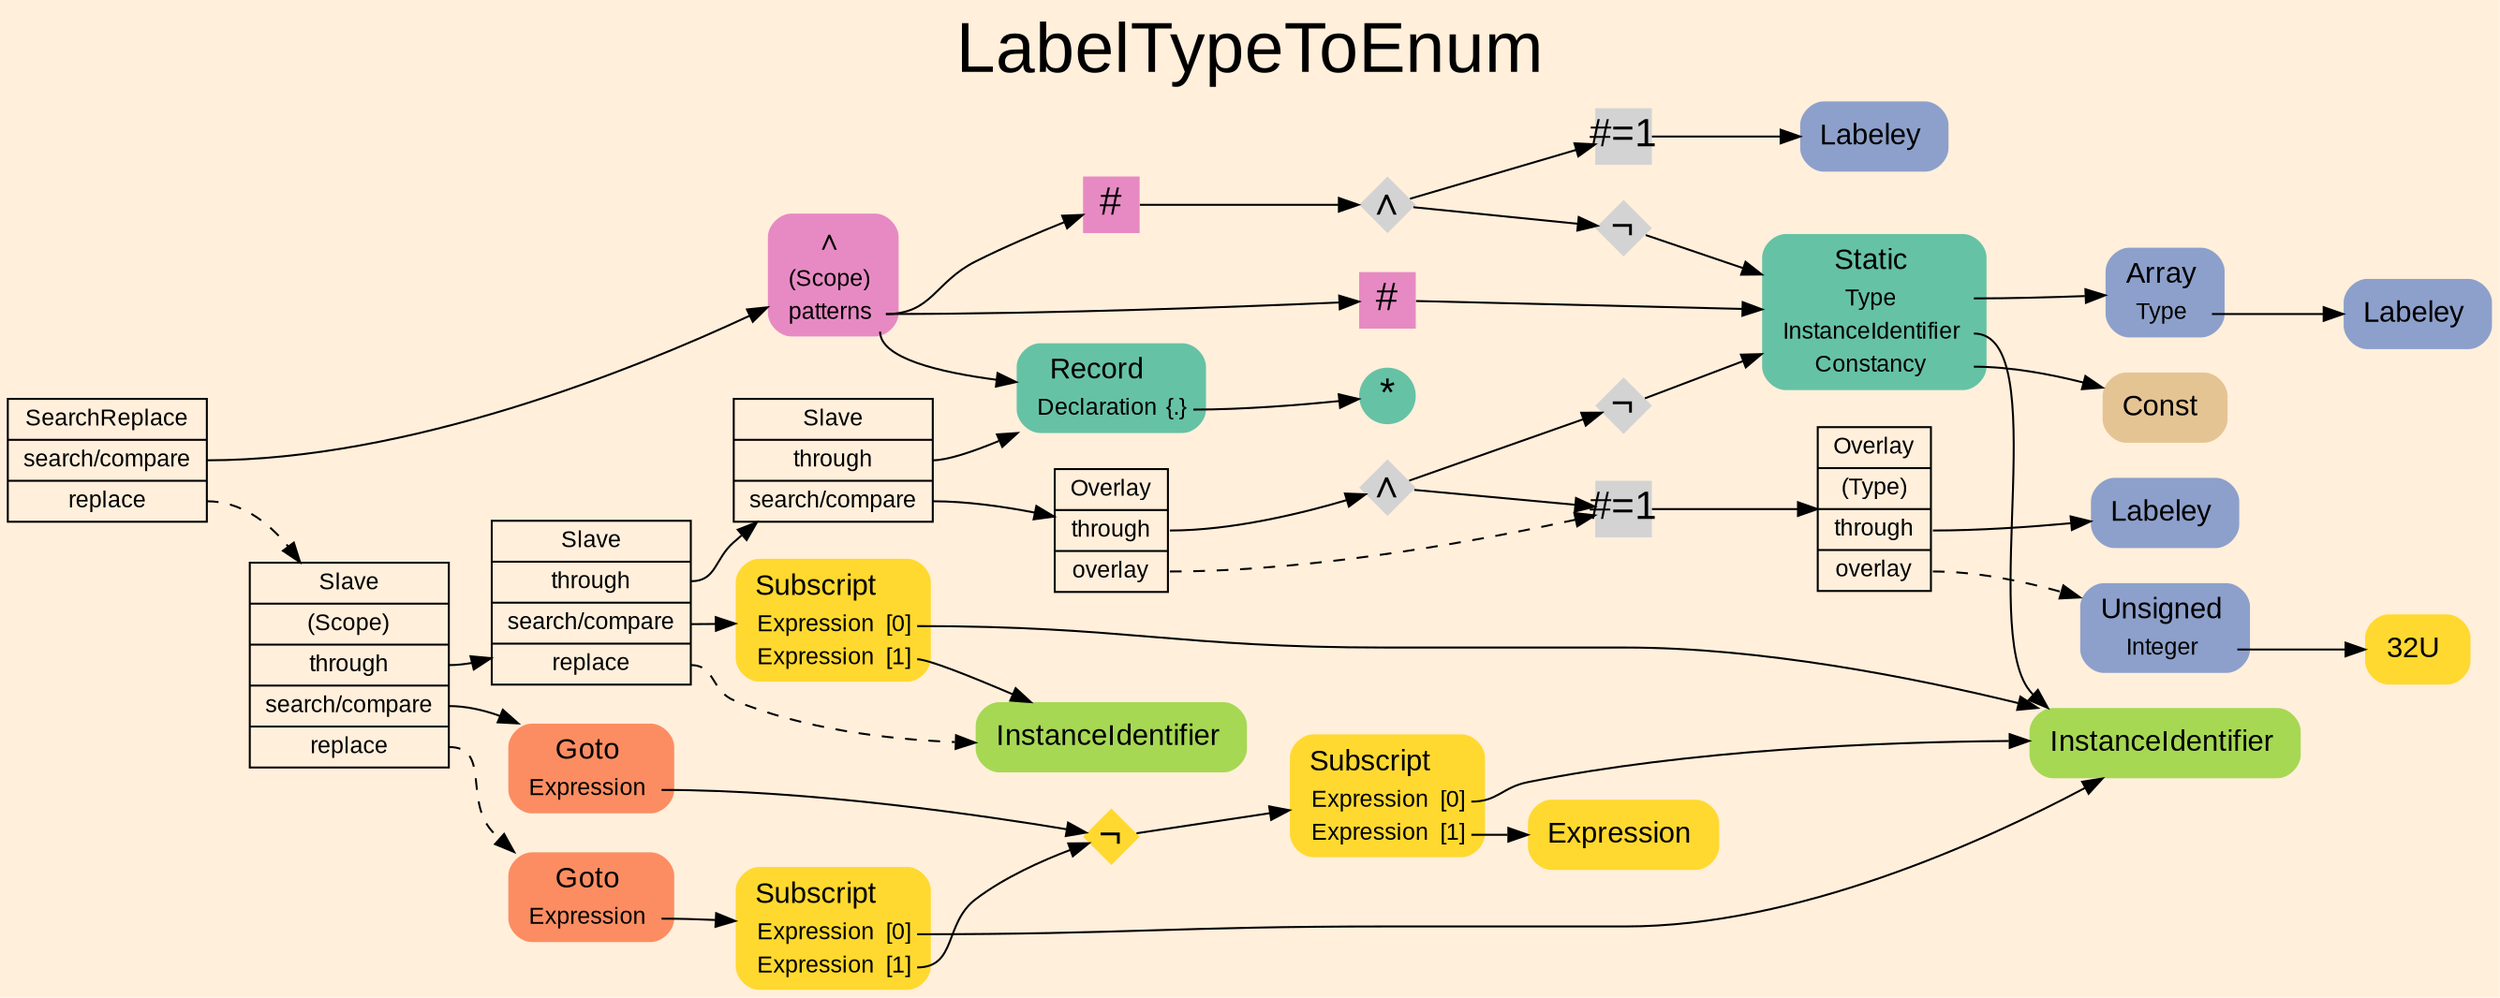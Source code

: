 digraph "LabelTypeToEnum" {
label = "LabelTypeToEnum"
labelloc = t
fontsize = "36"
graph [
    rankdir = "LR"
    ranksep = 0.3
    bgcolor = antiquewhite1
    color = black
    fontcolor = black
    fontname = "Arial"
];
node [
    fontname = "Arial"
];
edge [
    fontname = "Arial"
];

// -------------------- transformation figure --------------------
"CR#B-4-59" [
    // -------- block CR#B-4-59 ----------
    shape = "record"
    fillcolor = antiquewhite1
    label = "<fixed> SearchReplace | <port0> search/compare | <port1> replace"
    style = "filled"
    fontsize = "12"
    color = black
    fontcolor = black
];

"#B-2-1244" [
    // -------- block #B-2-1244 ----------
    shape = "plaintext"
    fillcolor = "/set28/4"
    label = <<TABLE BORDER="0" CELLBORDER="0" CELLSPACING="0">
     <TR><TD><FONT POINT-SIZE="15.0">∧</FONT></TD><TD></TD></TR>
     <TR><TD>(Scope)</TD><TD PORT="port0"></TD></TR>
     <TR><TD>patterns</TD><TD PORT="port1"></TD></TR>
    </TABLE>>
    style = "rounded,filled"
    fontsize = "12"
];

"#B-2-1245" [
    // -------- block #B-2-1245 ----------
    shape = "plaintext"
    fillcolor = "/set28/1"
    label = <<TABLE BORDER="0" CELLBORDER="0" CELLSPACING="0">
     <TR><TD><FONT POINT-SIZE="15.0">Record</FONT></TD><TD></TD></TR>
     <TR><TD>Declaration</TD><TD PORT="port0">{.}</TD></TR>
    </TABLE>>
    style = "rounded,filled"
    fontsize = "12"
];

"#B-2-1246" [
    // -------- block #B-2-1246 ----------
    shape = "circle"
    fillcolor = "/set28/1"
    label = <*>
    style = "filled"
    fontsize = "20"
    penwidth = 0.0
    fixedsize = true
    width = 0.4
    height = 0.4
];

"#B-2-1221" [
    // -------- block #B-2-1221 ----------
    shape = "square"
    fillcolor = "/set28/4"
    label = <#>
    style = "filled"
    fontsize = "20"
    penwidth = 0.0
    fixedsize = true
    width = 0.4
    height = 0.4
];

"#B-2-1228" [
    // -------- block #B-2-1228 ----------
    shape = "diamond"
    label = <∧>
    style = "filled"
    fontsize = "20"
    penwidth = 0.0
    fixedsize = true
    width = 0.4
    height = 0.4
];

"#B-2-1232" [
    // -------- block #B-2-1232 ----------
    shape = "square"
    label = <#=1>
    style = "filled"
    fontsize = "20"
    penwidth = 0.0
    fixedsize = true
    width = 0.4
    height = 0.4
];

"#B-2-1223" [
    // -------- block #B-2-1223 ----------
    shape = "plaintext"
    fillcolor = "/set28/3"
    label = <<TABLE BORDER="0" CELLBORDER="0" CELLSPACING="0">
     <TR><TD><FONT POINT-SIZE="15.0">Labeley</FONT></TD><TD></TD></TR>
    </TABLE>>
    style = "rounded,filled"
    fontsize = "12"
];

"#B-2-1230" [
    // -------- block #B-2-1230 ----------
    shape = "diamond"
    label = <¬>
    style = "filled"
    fontsize = "20"
    penwidth = 0.0
    fixedsize = true
    width = 0.4
    height = 0.4
];

"#B-2-1224" [
    // -------- block #B-2-1224 ----------
    shape = "plaintext"
    fillcolor = "/set28/1"
    label = <<TABLE BORDER="0" CELLBORDER="0" CELLSPACING="0">
     <TR><TD><FONT POINT-SIZE="15.0">Static</FONT></TD><TD></TD></TR>
     <TR><TD>Type</TD><TD PORT="port0"></TD></TR>
     <TR><TD>InstanceIdentifier</TD><TD PORT="port1"></TD></TR>
     <TR><TD>Constancy</TD><TD PORT="port2"></TD></TR>
    </TABLE>>
    style = "rounded,filled"
    fontsize = "12"
];

"#B-2-1226" [
    // -------- block #B-2-1226 ----------
    shape = "plaintext"
    fillcolor = "/set28/3"
    label = <<TABLE BORDER="0" CELLBORDER="0" CELLSPACING="0">
     <TR><TD><FONT POINT-SIZE="15.0">Array</FONT></TD><TD></TD></TR>
     <TR><TD>Type</TD><TD PORT="port0"></TD></TR>
    </TABLE>>
    style = "rounded,filled"
    fontsize = "12"
];

"#B-2-1253" [
    // -------- block #B-2-1253 ----------
    shape = "plaintext"
    fillcolor = "/set28/3"
    label = <<TABLE BORDER="0" CELLBORDER="0" CELLSPACING="0">
     <TR><TD><FONT POINT-SIZE="15.0">Labeley</FONT></TD><TD></TD></TR>
    </TABLE>>
    style = "rounded,filled"
    fontsize = "12"
];

"#B-2-1227" [
    // -------- block #B-2-1227 ----------
    shape = "plaintext"
    fillcolor = "/set28/5"
    label = <<TABLE BORDER="0" CELLBORDER="0" CELLSPACING="0">
     <TR><TD><FONT POINT-SIZE="15.0">InstanceIdentifier</FONT></TD><TD></TD></TR>
    </TABLE>>
    style = "rounded,filled"
    fontsize = "12"
];

"#B-2-1225" [
    // -------- block #B-2-1225 ----------
    shape = "plaintext"
    fillcolor = "/set28/7"
    label = <<TABLE BORDER="0" CELLBORDER="0" CELLSPACING="0">
     <TR><TD><FONT POINT-SIZE="15.0">Const</FONT></TD><TD></TD></TR>
    </TABLE>>
    style = "rounded,filled"
    fontsize = "12"
];

"#B-2-1222" [
    // -------- block #B-2-1222 ----------
    shape = "square"
    fillcolor = "/set28/4"
    label = <#>
    style = "filled"
    fontsize = "20"
    penwidth = 0.0
    fixedsize = true
    width = 0.4
    height = 0.4
];

"#B-2-1252" [
    // -------- block #B-2-1252 ----------
    shape = "record"
    fillcolor = antiquewhite1
    label = "<fixed> Slave | <port0> (Scope) | <port1> through | <port2> search/compare | <port3> replace"
    style = "filled"
    fontsize = "12"
    color = black
    fontcolor = black
];

"#B-2-1250" [
    // -------- block #B-2-1250 ----------
    shape = "record"
    fillcolor = antiquewhite1
    label = "<fixed> Slave | <port0> through | <port1> search/compare | <port2> replace"
    style = "filled"
    fontsize = "12"
    color = black
    fontcolor = black
];

"#B-2-1249" [
    // -------- block #B-2-1249 ----------
    shape = "record"
    fillcolor = antiquewhite1
    label = "<fixed> Slave | <port0> through | <port1> search/compare"
    style = "filled"
    fontsize = "12"
    color = black
    fontcolor = black
];

"#B-2-1234" [
    // -------- block #B-2-1234 ----------
    shape = "record"
    fillcolor = antiquewhite1
    label = "<fixed> Overlay | <port0> through | <port1> overlay"
    style = "filled"
    fontsize = "12"
    color = black
    fontcolor = black
];

"#B-2-1229" [
    // -------- block #B-2-1229 ----------
    shape = "diamond"
    label = <∧>
    style = "filled"
    fontsize = "20"
    penwidth = 0.0
    fixedsize = true
    width = 0.4
    height = 0.4
];

"#B-2-1233" [
    // -------- block #B-2-1233 ----------
    shape = "square"
    label = <#=1>
    style = "filled"
    fontsize = "20"
    penwidth = 0.0
    fixedsize = true
    width = 0.4
    height = 0.4
];

"#B-2-1235" [
    // -------- block #B-2-1235 ----------
    shape = "record"
    fillcolor = antiquewhite1
    label = "<fixed> Overlay | <port0> (Type) | <port1> through | <port2> overlay"
    style = "filled"
    fontsize = "12"
    color = black
    fontcolor = black
];

"#B-2-1247" [
    // -------- block #B-2-1247 ----------
    shape = "plaintext"
    fillcolor = "/set28/3"
    label = <<TABLE BORDER="0" CELLBORDER="0" CELLSPACING="0">
     <TR><TD><FONT POINT-SIZE="15.0">Labeley</FONT></TD><TD></TD></TR>
    </TABLE>>
    style = "rounded,filled"
    fontsize = "12"
];

"#B-2-1243" [
    // -------- block #B-2-1243 ----------
    shape = "plaintext"
    fillcolor = "/set28/3"
    label = <<TABLE BORDER="0" CELLBORDER="0" CELLSPACING="0">
     <TR><TD><FONT POINT-SIZE="15.0">Unsigned</FONT></TD><TD></TD></TR>
     <TR><TD>Integer</TD><TD PORT="port0"></TD></TR>
    </TABLE>>
    style = "rounded,filled"
    fontsize = "12"
];

"#B-2-1248" [
    // -------- block #B-2-1248 ----------
    shape = "plaintext"
    fillcolor = "/set28/6"
    label = <<TABLE BORDER="0" CELLBORDER="0" CELLSPACING="0">
     <TR><TD><FONT POINT-SIZE="15.0">32U</FONT></TD><TD></TD></TR>
    </TABLE>>
    style = "rounded,filled"
    fontsize = "12"
];

"#B-2-1231" [
    // -------- block #B-2-1231 ----------
    shape = "diamond"
    label = <¬>
    style = "filled"
    fontsize = "20"
    penwidth = 0.0
    fixedsize = true
    width = 0.4
    height = 0.4
];

"#B-2-1236" [
    // -------- block #B-2-1236 ----------
    shape = "plaintext"
    fillcolor = "/set28/6"
    label = <<TABLE BORDER="0" CELLBORDER="0" CELLSPACING="0">
     <TR><TD><FONT POINT-SIZE="15.0">Subscript</FONT></TD><TD></TD></TR>
     <TR><TD>Expression</TD><TD PORT="port0">[0]</TD></TR>
     <TR><TD>Expression</TD><TD PORT="port1">[1]</TD></TR>
    </TABLE>>
    style = "rounded,filled"
    fontsize = "12"
];

"#B-2-1239" [
    // -------- block #B-2-1239 ----------
    shape = "plaintext"
    fillcolor = "/set28/5"
    label = <<TABLE BORDER="0" CELLBORDER="0" CELLSPACING="0">
     <TR><TD><FONT POINT-SIZE="15.0">InstanceIdentifier</FONT></TD><TD></TD></TR>
    </TABLE>>
    style = "rounded,filled"
    fontsize = "12"
];

"#B-2-1240" [
    // -------- block #B-2-1240 ----------
    shape = "plaintext"
    fillcolor = "/set28/2"
    label = <<TABLE BORDER="0" CELLBORDER="0" CELLSPACING="0">
     <TR><TD><FONT POINT-SIZE="15.0">Goto</FONT></TD><TD></TD></TR>
     <TR><TD>Expression</TD><TD PORT="port0"></TD></TR>
    </TABLE>>
    style = "rounded,filled"
    fontsize = "12"
];

"#B-2-1242" [
    // -------- block #B-2-1242 ----------
    shape = "diamond"
    fillcolor = "/set28/6"
    label = <¬>
    style = "filled"
    fontsize = "20"
    penwidth = 0.0
    fixedsize = true
    width = 0.4
    height = 0.4
];

"#B-2-1238" [
    // -------- block #B-2-1238 ----------
    shape = "plaintext"
    fillcolor = "/set28/6"
    label = <<TABLE BORDER="0" CELLBORDER="0" CELLSPACING="0">
     <TR><TD><FONT POINT-SIZE="15.0">Subscript</FONT></TD><TD></TD></TR>
     <TR><TD>Expression</TD><TD PORT="port0">[0]</TD></TR>
     <TR><TD>Expression</TD><TD PORT="port1">[1]</TD></TR>
    </TABLE>>
    style = "rounded,filled"
    fontsize = "12"
];

"#B-2-1251" [
    // -------- block #B-2-1251 ----------
    shape = "plaintext"
    fillcolor = "/set28/6"
    label = <<TABLE BORDER="0" CELLBORDER="0" CELLSPACING="0">
     <TR><TD><FONT POINT-SIZE="15.0">Expression</FONT></TD><TD></TD></TR>
    </TABLE>>
    style = "rounded,filled"
    fontsize = "12"
];

"#B-2-1241" [
    // -------- block #B-2-1241 ----------
    shape = "plaintext"
    fillcolor = "/set28/2"
    label = <<TABLE BORDER="0" CELLBORDER="0" CELLSPACING="0">
     <TR><TD><FONT POINT-SIZE="15.0">Goto</FONT></TD><TD></TD></TR>
     <TR><TD>Expression</TD><TD PORT="port0"></TD></TR>
    </TABLE>>
    style = "rounded,filled"
    fontsize = "12"
];

"#B-2-1237" [
    // -------- block #B-2-1237 ----------
    shape = "plaintext"
    fillcolor = "/set28/6"
    label = <<TABLE BORDER="0" CELLBORDER="0" CELLSPACING="0">
     <TR><TD><FONT POINT-SIZE="15.0">Subscript</FONT></TD><TD></TD></TR>
     <TR><TD>Expression</TD><TD PORT="port0">[0]</TD></TR>
     <TR><TD>Expression</TD><TD PORT="port1">[1]</TD></TR>
    </TABLE>>
    style = "rounded,filled"
    fontsize = "12"
];

"CR#B-4-59":port0 -> "#B-2-1244" [
    color = black
    fontcolor = black
];

"CR#B-4-59":port1 -> "#B-2-1252" [
    style="dashed"
    color = black
    fontcolor = black
];

"#B-2-1244":port1 -> "#B-2-1245" [
    color = black
    fontcolor = black
];

"#B-2-1244":port1 -> "#B-2-1221" [
    color = black
    fontcolor = black
];

"#B-2-1244":port1 -> "#B-2-1222" [
    color = black
    fontcolor = black
];

"#B-2-1245":port0 -> "#B-2-1246" [
    color = black
    fontcolor = black
];

"#B-2-1221" -> "#B-2-1228" [
    color = black
    fontcolor = black
];

"#B-2-1228" -> "#B-2-1232" [
    color = black
    fontcolor = black
];

"#B-2-1228" -> "#B-2-1230" [
    color = black
    fontcolor = black
];

"#B-2-1232" -> "#B-2-1223" [
    color = black
    fontcolor = black
];

"#B-2-1230" -> "#B-2-1224" [
    color = black
    fontcolor = black
];

"#B-2-1224":port0 -> "#B-2-1226" [
    color = black
    fontcolor = black
];

"#B-2-1224":port1 -> "#B-2-1227" [
    color = black
    fontcolor = black
];

"#B-2-1224":port2 -> "#B-2-1225" [
    color = black
    fontcolor = black
];

"#B-2-1226":port0 -> "#B-2-1253" [
    color = black
    fontcolor = black
];

"#B-2-1222" -> "#B-2-1224" [
    color = black
    fontcolor = black
];

"#B-2-1252":port1 -> "#B-2-1250" [
    color = black
    fontcolor = black
];

"#B-2-1252":port2 -> "#B-2-1240" [
    color = black
    fontcolor = black
];

"#B-2-1252":port3 -> "#B-2-1241" [
    style="dashed"
    color = black
    fontcolor = black
];

"#B-2-1250":port0 -> "#B-2-1249" [
    color = black
    fontcolor = black
];

"#B-2-1250":port1 -> "#B-2-1236" [
    color = black
    fontcolor = black
];

"#B-2-1250":port2 -> "#B-2-1239" [
    style="dashed"
    color = black
    fontcolor = black
];

"#B-2-1249":port0 -> "#B-2-1245" [
    color = black
    fontcolor = black
];

"#B-2-1249":port1 -> "#B-2-1234" [
    color = black
    fontcolor = black
];

"#B-2-1234":port0 -> "#B-2-1229" [
    color = black
    fontcolor = black
];

"#B-2-1234":port1 -> "#B-2-1233" [
    style="dashed"
    color = black
    fontcolor = black
];

"#B-2-1229" -> "#B-2-1233" [
    color = black
    fontcolor = black
];

"#B-2-1229" -> "#B-2-1231" [
    color = black
    fontcolor = black
];

"#B-2-1233" -> "#B-2-1235" [
    color = black
    fontcolor = black
];

"#B-2-1235":port1 -> "#B-2-1247" [
    color = black
    fontcolor = black
];

"#B-2-1235":port2 -> "#B-2-1243" [
    style="dashed"
    color = black
    fontcolor = black
];

"#B-2-1243":port0 -> "#B-2-1248" [
    color = black
    fontcolor = black
];

"#B-2-1231" -> "#B-2-1224" [
    color = black
    fontcolor = black
];

"#B-2-1236":port0 -> "#B-2-1227" [
    color = black
    fontcolor = black
];

"#B-2-1236":port1 -> "#B-2-1239" [
    color = black
    fontcolor = black
];

"#B-2-1240":port0 -> "#B-2-1242" [
    color = black
    fontcolor = black
];

"#B-2-1242" -> "#B-2-1238" [
    color = black
    fontcolor = black
];

"#B-2-1238":port0 -> "#B-2-1227" [
    color = black
    fontcolor = black
];

"#B-2-1238":port1 -> "#B-2-1251" [
    color = black
    fontcolor = black
];

"#B-2-1241":port0 -> "#B-2-1237" [
    color = black
    fontcolor = black
];

"#B-2-1237":port0 -> "#B-2-1227" [
    color = black
    fontcolor = black
];

"#B-2-1237":port1 -> "#B-2-1242" [
    color = black
    fontcolor = black
];


}
